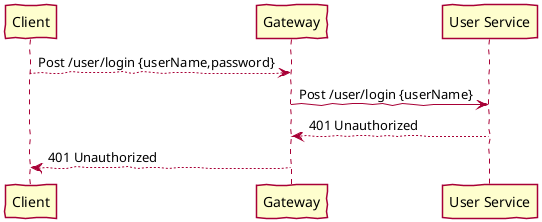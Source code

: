 @startuml
'https://plantuml.com/sequence-diagram

skin rose
skinparam shadowing false
skinparam handwritten true
participant "Client" as CL
participant "Gateway" as Gateway
participant "User Service" as US
CL --> Gateway :Post /user/login {userName,password}
Gateway -> US: Post /user/login {userName}
US --> Gateway: 401 Unauthorized
Gateway --> CL: 401 Unauthorized
@enduml